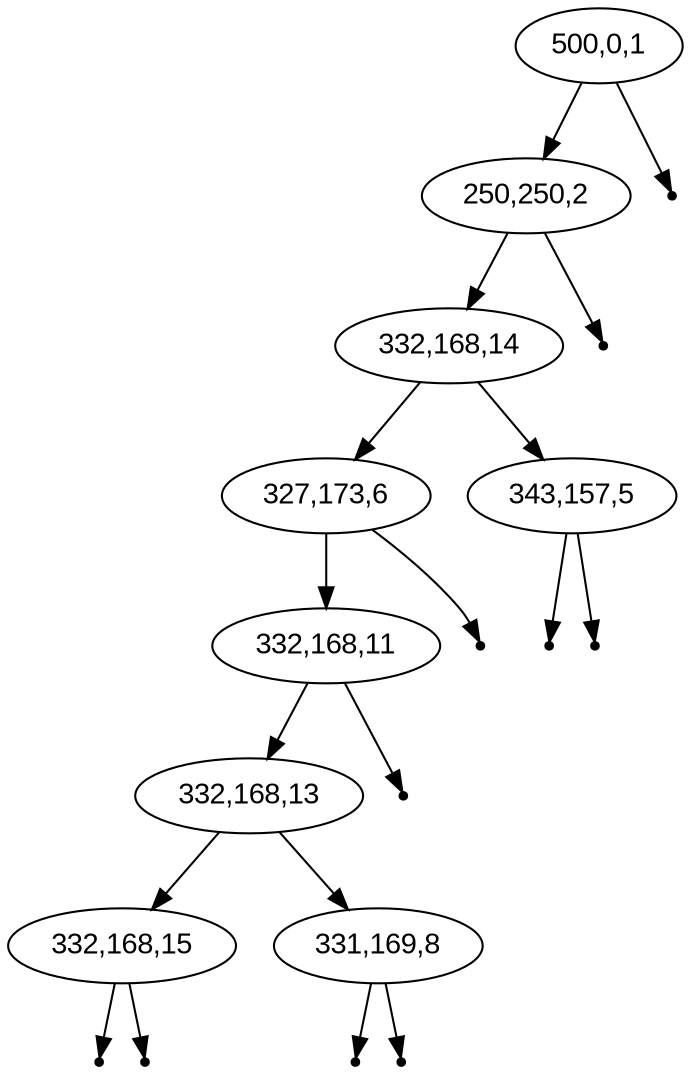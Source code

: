digraph KD_Tree {
    node [fontname="Arial"];
    "500,0,1" -> "250,250,2";
    "250,250,2" -> "332,168,14";
    "332,168,14" -> "327,173,6";
    "327,173,6" -> "332,168,11";
    "332,168,11" -> "332,168,13";
    "332,168,13" -> "332,168,15";
    null28 [shape=point];
    "332,168,15" -> null28;
    null29 [shape=point];
    "332,168,15" -> null29;
    "332,168,13" -> "331,169,8";
    null30 [shape=point];
    "331,169,8" -> null30;
    null31 [shape=point];
    "331,169,8" -> null31;
    null32 [shape=point];
    "332,168,11" -> null32;
    null33 [shape=point];
    "327,173,6" -> null33;
    "332,168,14" -> "343,157,5";
    null34 [shape=point];
    "343,157,5" -> null34;
    null35 [shape=point];
    "343,157,5" -> null35;
    null36 [shape=point];
    "250,250,2" -> null36;
    null37 [shape=point];
    "500,0,1" -> null37;
}
